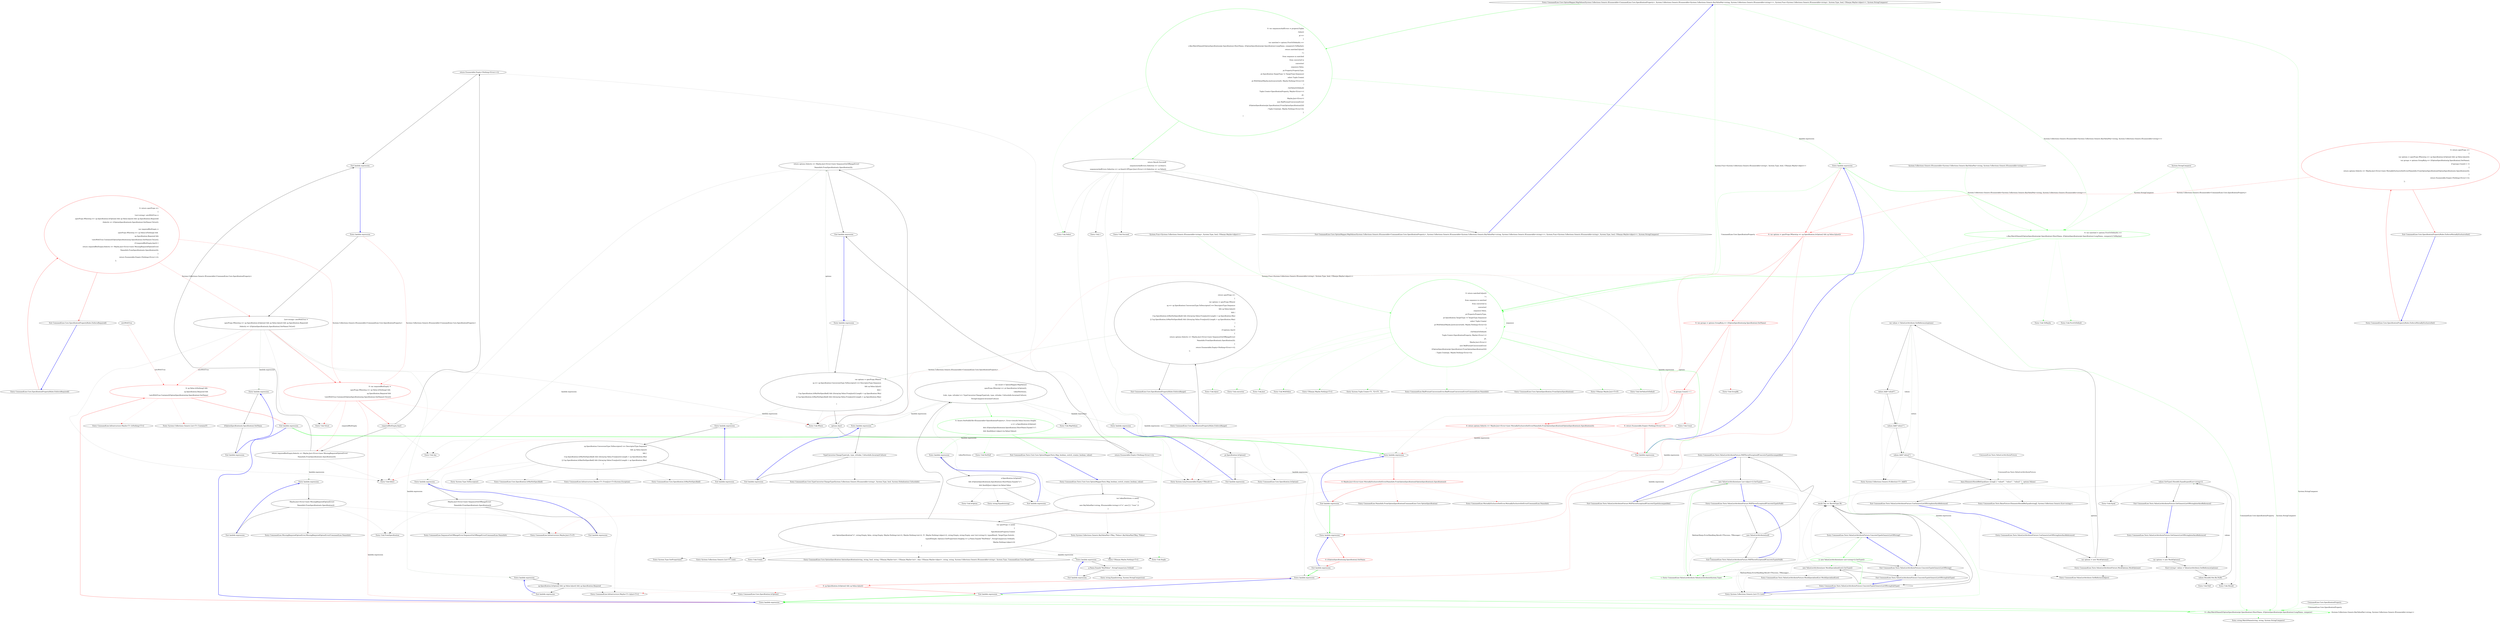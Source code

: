 digraph  {
n77 [label=setsWithTrue, span=""];
n0 [cluster="CommandLine.Core.SpecificationPropertyRules.EnforceMutuallyExclusiveSet()", label="Entry CommandLine.Core.SpecificationPropertyRules.EnforceMutuallyExclusiveSet()", span="18-18"];
n1 [cluster="CommandLine.Core.SpecificationPropertyRules.EnforceMutuallyExclusiveSet()", color=red, community=0, label="0: return specProps =>\r\n                {\r\n                    var options = specProps.Where(sp => sp.Specification.IsOption() && sp.Value.IsJust());\r\n                    var groups = options.GroupBy(g => ((OptionSpecification)g.Specification).SetName);\r\n                    if (groups.Count() > 1)\r\n                    {\r\n                        return options.Select(s => Maybe.Just<Error>(new MutuallyExclusiveSetError(NameInfo.FromOptionSpecification((OptionSpecification)s.Specification))));\r\n                    }\r\n                    return Enumerable.Empty<Nothing<Error>>();\r\n                };", span="20-29"];
n2 [cluster="CommandLine.Core.SpecificationPropertyRules.EnforceMutuallyExclusiveSet()", label="Exit CommandLine.Core.SpecificationPropertyRules.EnforceMutuallyExclusiveSet()", span="18-18"];
n4 [cluster="lambda expression", color=red, community=0, label="0: var options = specProps.Where(sp => sp.Specification.IsOption() && sp.Value.IsJust())", span="22-22"];
n3 [cluster="lambda expression", label="Entry lambda expression", span="20-29"];
n5 [cluster="lambda expression", color=red, community=0, label="0: var groups = options.GroupBy(g => ((OptionSpecification)g.Specification).SetName)", span="23-23"];
n10 [cluster="Unk.Where", label="Entry Unk.Where", span=""];
n15 [cluster="lambda expression", label="Entry lambda expression", span="22-22"];
n7 [cluster="lambda expression", color=red, community=0, label="0: return options.Select(s => Maybe.Just<Error>(new MutuallyExclusiveSetError(NameInfo.FromOptionSpecification((OptionSpecification)s.Specification))));", span="26-26"];
n6 [cluster="lambda expression", color=red, community=0, label="0: groups.Count() > 1", span="24-24"];
n11 [cluster="Unk.GroupBy", label="Entry Unk.GroupBy", span=""];
n20 [cluster="lambda expression", label="Entry lambda expression", span="23-23"];
n8 [cluster="lambda expression", color=red, community=0, label="0: return Enumerable.Empty<Nothing<Error>>();", span="28-28"];
n12 [cluster="Unk.Count", label="Entry Unk.Count", span=""];
n9 [cluster="lambda expression", label="Exit lambda expression", span="20-29"];
n13 [cluster="Unk.Select", label="Entry Unk.Select", span=""];
n23 [cluster="lambda expression", label="Entry lambda expression", span="26-26"];
n14 [cluster="System.Linq.Enumerable.Empty<TResult>()", label="Entry System.Linq.Enumerable.Empty<TResult>()", span="0-0"];
n16 [cluster="lambda expression", color=red, community=0, label="0: sp.Specification.IsOption() && sp.Value.IsJust()", span="22-22"];
n17 [cluster="lambda expression", label="Exit lambda expression", span="22-22"];
n18 [cluster="CommandLine.Core.Specification.IsOption()", label="Entry CommandLine.Core.Specification.IsOption()", span="11-11"];
n19 [cluster="CommandLine.Infrastructure.Maybe<T>.IsJust<T>()", label="Entry CommandLine.Infrastructure.Maybe<T>.IsJust<T>()", span="152-152"];
n21 [cluster="lambda expression", color=red, community=0, label="0: ((OptionSpecification)g.Specification).SetName", span="23-23"];
n22 [cluster="lambda expression", label="Exit lambda expression", span="23-23"];
n24 [cluster="lambda expression", color=red, community=0, label="0: Maybe.Just<Error>(new MutuallyExclusiveSetError(NameInfo.FromOptionSpecification((OptionSpecification)s.Specification)))", span="26-26"];
n25 [cluster="lambda expression", label="Exit lambda expression", span="26-26"];
n26 [cluster="CommandLine.MutuallyExclusiveSetError.MutuallyExclusiveSetError(CommandLine.NameInfo)", label="Entry CommandLine.MutuallyExclusiveSetError.MutuallyExclusiveSetError(CommandLine.NameInfo)", span="294-294"];
n27 [cluster="CommandLine.NameInfo.FromOptionSpecification(CommandLine.Core.OptionSpecification)", label="Entry CommandLine.NameInfo.FromOptionSpecification(CommandLine.Core.OptionSpecification)", span="60-60"];
n28 [cluster="CommandLine.Infrastructure.Maybe.Just<T>(T)", label="Entry CommandLine.Infrastructure.Maybe.Just<T>(T)", span="71-71"];
n29 [cluster="CommandLine.Core.SpecificationPropertyRules.EnforceRequired()", label="Entry CommandLine.Core.SpecificationPropertyRules.EnforceRequired()", span="32-32"];
n30 [cluster="CommandLine.Core.SpecificationPropertyRules.EnforceRequired()", color=red, community=0, label="0: return specProps =>\r\n            {\r\n                List<string> setsWithTrue =\r\n                    specProps.Where(sp => sp.Specification.IsOption() && sp.Value.IsJust() && sp.Specification.Required)\r\n                        .Select(x => ((OptionSpecification)x.Specification).SetName).ToList();\r\n                \r\n                var requiredButEmpty =\r\n                    specProps.Where(sp => sp.Value.IsNothing() && \r\n                                          sp.Specification.Required &&\r\n                                          !setsWithTrue.Contains(((OptionSpecification)sp.Specification).SetName)).ToList();\r\n                    if (requiredButEmpty.Any()) {\r\n                        return requiredButEmpty.Select(s => Maybe.Just<Error>(new MissingRequiredOptionError(\r\n                            NameInfo.FromSpecification(s.Specification))));\r\n                    }\r\n                    return Enumerable.Empty<Nothing<Error>>();\r\n                };", span="34-49"];
n31 [cluster="CommandLine.Core.SpecificationPropertyRules.EnforceRequired()", label="Exit CommandLine.Core.SpecificationPropertyRules.EnforceRequired()", span="32-32"];
n33 [cluster="lambda expression", label="List<string> setsWithTrue =\r\n                    specProps.Where(sp => sp.Specification.IsOption() && sp.Value.IsJust() && sp.Specification.Required)\r\n                        .Select(x => ((OptionSpecification)x.Specification).SetName).ToList()", span="36-38"];
n34 [cluster="lambda expression", color=red, community=0, label="0: var requiredButEmpty =\r\n                    specProps.Where(sp => sp.Value.IsNothing() && \r\n                                          sp.Specification.Required &&\r\n                                          !setsWithTrue.Contains(((OptionSpecification)sp.Specification).SetName)).ToList()", span="40-43"];
n32 [cluster="lambda expression", label="Entry lambda expression", span="34-49"];
n39 [cluster="Unk.ToList", label="Entry Unk.ToList", span=""];
n41 [cluster="lambda expression", label="Entry lambda expression", span="37-37"];
n44 [cluster="lambda expression", label="Entry lambda expression", span="38-38"];
n48 [cluster="lambda expression", color=red, community=0, label="0: sp.Value.IsNothing() && \r\n                                          sp.Specification.Required &&\r\n                                          !setsWithTrue.Contains(((OptionSpecification)sp.Specification).SetName)", span="41-43"];
n35 [cluster="lambda expression", label="requiredButEmpty.Any()", span="44-44"];
n47 [cluster="lambda expression", label="Entry lambda expression", span="41-43"];
n36 [cluster="lambda expression", label="return requiredButEmpty.Select(s => Maybe.Just<Error>(new MissingRequiredOptionError(\r\n                            NameInfo.FromSpecification(s.Specification))));", span="45-46"];
n37 [cluster="lambda expression", label="return Enumerable.Empty<Nothing<Error>>();", span="48-48"];
n40 [cluster="Unk.Any", label="Entry Unk.Any", span=""];
n38 [cluster="lambda expression", label="Exit lambda expression", span="34-49"];
n52 [cluster="lambda expression", label="Entry lambda expression", span="45-46"];
n42 [cluster="lambda expression", label="sp.Specification.IsOption() && sp.Value.IsJust() && sp.Specification.Required", span="37-37"];
n43 [cluster="lambda expression", label="Exit lambda expression", span="37-37"];
n45 [cluster="lambda expression", label="((OptionSpecification)x.Specification).SetName", span="38-38"];
n46 [cluster="lambda expression", label="Exit lambda expression", span="38-38"];
n49 [cluster="lambda expression", label="Exit lambda expression", span="41-43"];
n50 [cluster="CommandLine.Infrastructure.Maybe<T>.IsNothing<T>()", label="Entry CommandLine.Infrastructure.Maybe<T>.IsNothing<T>()", span="147-147"];
n51 [cluster="System.Collections.Generic.List<T>.Contains(T)", label="Entry System.Collections.Generic.List<T>.Contains(T)", span="0-0"];
n53 [cluster="lambda expression", label="Maybe.Just<Error>(new MissingRequiredOptionError(\r\n                            NameInfo.FromSpecification(s.Specification)))", span="45-46"];
n54 [cluster="lambda expression", label="Exit lambda expression", span="45-46"];
n55 [cluster="CommandLine.MissingRequiredOptionError.MissingRequiredOptionError(CommandLine.NameInfo)", label="Entry CommandLine.MissingRequiredOptionError.MissingRequiredOptionError(CommandLine.NameInfo)", span="283-283"];
n56 [cluster="Unk.FromSpecification", label="Entry Unk.FromSpecification", span=""];
n57 [cluster="CommandLine.Core.SpecificationPropertyRules.EnforceRange()", label="Entry CommandLine.Core.SpecificationPropertyRules.EnforceRange()", span="52-52"];
n58 [cluster="CommandLine.Core.SpecificationPropertyRules.EnforceRange()", label="return specProps =>\r\n                {\r\n                    var options = specProps.Where(\r\n                        sp => sp.Specification.ConversionType.ToDescriptor() == DescriptorType.Sequence\r\n                        && sp.Value.IsJust()\r\n                        && (\r\n                            (!sp.Specification.IsMinNotSpecified() && ((Array)sp.Value.FromJust()).Length < sp.Specification.Min)\r\n                            || (!sp.Specification.IsMaxNotSpecified() && ((Array)sp.Value.FromJust()).Length > sp.Specification.Max)\r\n                        )\r\n                    );\r\n                    if (options.Any())\r\n                    {\r\n                        return options.Select(s => Maybe.Just<Error>(new SequenceOutOfRangeError(\r\n                            NameInfo.FromSpecification(s.Specification))));\r\n                    }\r\n                    return Enumerable.Empty<Nothing<Error>>();\r\n                };", span="54-70"];
n59 [cluster="CommandLine.Core.SpecificationPropertyRules.EnforceRange()", label="Exit CommandLine.Core.SpecificationPropertyRules.EnforceRange()", span="52-52"];
n61 [cluster="lambda expression", label="var options = specProps.Where(\r\n                        sp => sp.Specification.ConversionType.ToDescriptor() == DescriptorType.Sequence\r\n                        && sp.Value.IsJust()\r\n                        && (\r\n                            (!sp.Specification.IsMinNotSpecified() && ((Array)sp.Value.FromJust()).Length < sp.Specification.Min)\r\n                            || (!sp.Specification.IsMaxNotSpecified() && ((Array)sp.Value.FromJust()).Length > sp.Specification.Max)\r\n                        )\r\n                    )", span="56-63"];
n60 [cluster="lambda expression", label="Entry lambda expression", span="54-70"];
n62 [cluster="lambda expression", label="options.Any()", span="64-64"];
n66 [cluster="lambda expression", label="Entry lambda expression", span="57-62"];
n63 [cluster="lambda expression", label="return options.Select(s => Maybe.Just<Error>(new SequenceOutOfRangeError(\r\n                            NameInfo.FromSpecification(s.Specification))));", span="66-67"];
n64 [cluster="lambda expression", label="return Enumerable.Empty<Nothing<Error>>();", span="69-69"];
n65 [cluster="lambda expression", label="Exit lambda expression", span="54-70"];
n73 [cluster="lambda expression", label="Entry lambda expression", span="66-67"];
n67 [cluster="lambda expression", label="sp.Specification.ConversionType.ToDescriptor() == DescriptorType.Sequence\r\n                        && sp.Value.IsJust()\r\n                        && (\r\n                            (!sp.Specification.IsMinNotSpecified() && ((Array)sp.Value.FromJust()).Length < sp.Specification.Min)\r\n                            || (!sp.Specification.IsMaxNotSpecified() && ((Array)sp.Value.FromJust()).Length > sp.Specification.Max)\r\n                        )", span="57-62"];
n68 [cluster="lambda expression", label="Exit lambda expression", span="57-62"];
n69 [cluster="System.Type.ToDescriptor()", label="Entry System.Type.ToDescriptor()", span="22-22"];
n70 [cluster="CommandLine.Core.Specification.IsMinNotSpecified()", label="Entry CommandLine.Core.Specification.IsMinNotSpecified()", span="76-76"];
n71 [cluster="CommandLine.Infrastructure.Maybe<T>.FromJust<T>(System.Exception)", label="Entry CommandLine.Infrastructure.Maybe<T>.FromJust<T>(System.Exception)", span="137-137"];
n72 [cluster="CommandLine.Core.Specification.IsMaxNotSpecified()", label="Entry CommandLine.Core.Specification.IsMaxNotSpecified()", span="81-81"];
n74 [cluster="lambda expression", label="Maybe.Just<Error>(new SequenceOutOfRangeError(\r\n                            NameInfo.FromSpecification(s.Specification)))", span="66-67"];
n75 [cluster="lambda expression", label="Exit lambda expression", span="66-67"];
n76 [cluster="CommandLine.SequenceOutOfRangeError.SequenceOutOfRangeError(CommandLine.NameInfo)", label="Entry CommandLine.SequenceOutOfRangeError.SequenceOutOfRangeError(CommandLine.NameInfo)", span="316-316"];
d1 [cluster="CommandLine.Core.OptionMapper.MapValues(System.Collections.Generic.IEnumerable<CommandLine.Core.SpecificationProperty>, System.Collections.Generic.IEnumerable<System.Collections.Generic.KeyValuePair<string, System.Collections.Generic.IEnumerable<string>>>, System.Func<System.Collections.Generic.IEnumerable<string>, System.Type, bool, CSharpx.Maybe<object>>, System.StringComparer)", color=green, community=0, label="0: var sequencesAndErrors = propertyTuples\r\n                .Select(\r\n                    pt =>\r\n                    {\r\n                        var matched = options.FirstOrDefault(s =>\r\n                            s.Key.MatchName(((OptionSpecification)pt.Specification).ShortName, ((OptionSpecification)pt.Specification).LongName, comparer)).ToMaybe();\r\n                        return matched.IsJust()\r\n                            ? (\r\n                                from sequence in matched\r\n                                from converted in\r\n                                    converter(\r\n                                        sequence.Value,\r\n                                        pt.Property.PropertyType,\r\n                                        pt.Specification.TargetType != TargetType.Sequence)\r\n                                select Tuple.Create(\r\n                                    pt.WithValue(Maybe.Just(converted)), Maybe.Nothing<Error>())\r\n                               )\r\n                                .GetValueOrDefault(\r\n                                    Tuple.Create<SpecificationProperty, Maybe<Error>>(\r\n                                        pt,\r\n                                        Maybe.Just<Error>(\r\n                                            new BadFormatConversionError(\r\n                                                ((OptionSpecification)pt.Specification).FromOptionSpecification()))))\r\n                            : Tuple.Create(pt, Maybe.Nothing<Error>());\r\n                    }\r\n                )", span="20-45"];
d0 [cluster="CommandLine.Core.OptionMapper.MapValues(System.Collections.Generic.IEnumerable<CommandLine.Core.SpecificationProperty>, System.Collections.Generic.IEnumerable<System.Collections.Generic.KeyValuePair<string, System.Collections.Generic.IEnumerable<string>>>, System.Func<System.Collections.Generic.IEnumerable<string>, System.Type, bool, CSharpx.Maybe<object>>, System.StringComparer)", label="Entry CommandLine.Core.OptionMapper.MapValues(System.Collections.Generic.IEnumerable<CommandLine.Core.SpecificationProperty>, System.Collections.Generic.IEnumerable<System.Collections.Generic.KeyValuePair<string, System.Collections.Generic.IEnumerable<string>>>, System.Func<System.Collections.Generic.IEnumerable<string>, System.Type, bool, CSharpx.Maybe<object>>, System.StringComparer)", span="14-14"];
d2 [cluster="CommandLine.Core.OptionMapper.MapValues(System.Collections.Generic.IEnumerable<CommandLine.Core.SpecificationProperty>, System.Collections.Generic.IEnumerable<System.Collections.Generic.KeyValuePair<string, System.Collections.Generic.IEnumerable<string>>>, System.Func<System.Collections.Generic.IEnumerable<string>, System.Type, bool, CSharpx.Maybe<object>>, System.StringComparer)", label="return Result.Succeed(\r\n                sequencesAndErrors.Select(se => se.Item1),\r\n                sequencesAndErrors.Select(se => se.Item2).OfType<Just<Error>>().Select(se => se.Value));", span="46-48"];
d4 [cluster="Unk.Select", label="Entry Unk.Select", span=""];
d8 [cluster="lambda expression", color=green, community=1, label="0: var matched = options.FirstOrDefault(s =>\r\n                            s.Key.MatchName(((OptionSpecification)pt.Specification).ShortName, ((OptionSpecification)pt.Specification).LongName, comparer)).ToMaybe()", span="24-25"];
d36 [label="System.Collections.Generic.IEnumerable<System.Collections.Generic.KeyValuePair<string, System.Collections.Generic.IEnumerable<string>>>", span=""];
d37 [label="System.StringComparer", span=""];
d9 [cluster="lambda expression", color=green, community=1, label="0: return matched.IsJust()\r\n                            ? (\r\n                                from sequence in matched\r\n                                from converted in\r\n                                    converter(\r\n                                        sequence.Value,\r\n                                        pt.Property.PropertyType,\r\n                                        pt.Specification.TargetType != TargetType.Sequence)\r\n                                select Tuple.Create(\r\n                                    pt.WithValue(Maybe.Just(converted)), Maybe.Nothing<Error>())\r\n                               )\r\n                                .GetValueOrDefault(\r\n                                    Tuple.Create<SpecificationProperty, Maybe<Error>>(\r\n                                        pt,\r\n                                        Maybe.Just<Error>(\r\n                                            new BadFormatConversionError(\r\n                                                ((OptionSpecification)pt.Specification).FromOptionSpecification()))))\r\n                            : Tuple.Create(pt, Maybe.Nothing<Error>());", span="26-43"];
d11 [cluster="Unk.FirstOrDefault", label="Entry Unk.FirstOrDefault", span=""];
d12 [cluster="Unk.ToMaybe", label="Entry Unk.ToMaybe", span=""];
d24 [cluster="lambda expression", color=green, community=0, label="0: s.Key.MatchName(((OptionSpecification)pt.Specification).ShortName, ((OptionSpecification)pt.Specification).LongName, comparer)", span="25-25"];
d39 [label="CommandLine.Core.SpecificationProperty", span=""];
d26 [cluster="string.MatchName(string, string, System.StringComparer)", label="Entry string.MatchName(string, string, System.StringComparer)", span="8-8"];
d38 [label="System.Func<System.Collections.Generic.IEnumerable<string>, System.Type, bool, CSharpx.Maybe<object>>", span=""];
d13 [cluster="Unk.IsJust", label="Entry Unk.IsJust", span=""];
d14 [cluster="Unk.converter", label="Entry Unk.converter", span=""];
d15 [cluster="Unk.Just", label="Entry Unk.Just", span=""];
d16 [cluster="Unk.WithValue", label="Entry Unk.WithValue", span=""];
d17 [cluster="CSharpx.Maybe.Nothing<T>()", label="Entry CSharpx.Maybe.Nothing<T>()", span="116-116"];
d18 [cluster="System.Tuple.Create<T1, T2>(T1, T2)", label="Entry System.Tuple.Create<T1, T2>(T1, T2)", span="0-0"];
d19 [cluster="CommandLine.BadFormatConversionError.BadFormatConversionError(CommandLine.NameInfo)", label="Entry CommandLine.BadFormatConversionError.BadFormatConversionError(CommandLine.NameInfo)", span="349-349"];
d20 [cluster="CommandLine.Core.OptionSpecification.FromOptionSpecification()", label="Entry CommandLine.Core.OptionSpecification.FromOptionSpecification()", span="15-15"];
d21 [cluster="CSharpx.Maybe.Just<T>(T)", label="Entry CSharpx.Maybe.Just<T>(T)", span="124-124"];
d22 [cluster="Unk.GetValueOrDefault", label="Entry Unk.GetValueOrDefault", span=""];
d3 [cluster="CommandLine.Core.OptionMapper.MapValues(System.Collections.Generic.IEnumerable<CommandLine.Core.SpecificationProperty>, System.Collections.Generic.IEnumerable<System.Collections.Generic.KeyValuePair<string, System.Collections.Generic.IEnumerable<string>>>, System.Func<System.Collections.Generic.IEnumerable<string>, System.Type, bool, CSharpx.Maybe<object>>, System.StringComparer)", label="Exit CommandLine.Core.OptionMapper.MapValues(System.Collections.Generic.IEnumerable<CommandLine.Core.SpecificationProperty>, System.Collections.Generic.IEnumerable<System.Collections.Generic.KeyValuePair<string, System.Collections.Generic.IEnumerable<string>>>, System.Func<System.Collections.Generic.IEnumerable<string>, System.Type, bool, CSharpx.Maybe<object>>, System.StringComparer)", span="14-14"];
d5 [cluster="Unk.>", label="Entry Unk.>", span=""];
d6 [cluster="Unk.Succeed", label="Entry Unk.Succeed", span=""];
m0_12 [cluster="Unk.Create", file="OptionMapperTests.cs", label="Entry Unk.Create", span=""];
m0_6 [cluster="System.Collections.Generic.KeyValuePair<TKey, TValue>.KeyValuePair(TKey, TValue)", file="OptionMapperTests.cs", label="Entry System.Collections.Generic.KeyValuePair<TKey, TValue>.KeyValuePair(TKey, TValue)", span="0-0"];
m0_11 [cluster="Unk.Single", file="OptionMapperTests.cs", label="Entry Unk.Single", span=""];
m0_15 [cluster="Unk.NotNull", file="OptionMapperTests.cs", label="Entry Unk.NotNull", span=""];
m0_7 [cluster="CommandLine.Core.OptionSpecification.OptionSpecification(string, string, bool, string, CSharpx.Maybe<int>, CSharpx.Maybe<int>, char, CSharpx.Maybe<object>, string, string, System.Collections.Generic.IEnumerable<string>, System.Type, CommandLine.Core.TargetType)", file="OptionMapperTests.cs", label="Entry CommandLine.Core.OptionSpecification.OptionSpecification(string, string, bool, string, CSharpx.Maybe<int>, CSharpx.Maybe<int>, char, CSharpx.Maybe<object>, string, string, System.Collections.Generic.IEnumerable<string>, System.Type, CommandLine.Core.TargetType)", span="16-16"];
m0_27 [cluster="CommandLine.Core.TypeConverter.ChangeType(System.Collections.Generic.IEnumerable<string>, System.Type, bool, System.Globalization.CultureInfo)", file="OptionMapperTests.cs", label="Entry CommandLine.Core.TypeConverter.ChangeType(System.Collections.Generic.IEnumerable<string>, System.Type, bool, System.Globalization.CultureInfo)", span="14-14"];
m0_0 [cluster="CommandLine.Tests.Unit.Core.OptionMapperTests.Map_boolean_switch_creates_boolean_value()", file="OptionMapperTests.cs", label="Entry CommandLine.Tests.Unit.Core.OptionMapperTests.Map_boolean_switch_creates_boolean_value()", span="17-17"];
m0_1 [cluster="CommandLine.Tests.Unit.Core.OptionMapperTests.Map_boolean_switch_creates_boolean_value()", file="OptionMapperTests.cs", label="var tokenPartitions = new[]\r\n                {\r\n                    new KeyValuePair<string, IEnumerable<string>>(''x'', new [] { ''true'' })\r\n                }", span="20-23"];
m0_2 [cluster="CommandLine.Tests.Unit.Core.OptionMapperTests.Map_boolean_switch_creates_boolean_value()", file="OptionMapperTests.cs", label="var specProps = new[]\r\n                {\r\n                    SpecificationProperty.Create(\r\n                        new OptionSpecification(''x'', string.Empty, false, string.Empty, Maybe.Nothing<int>(), Maybe.Nothing<int>(), '\0', Maybe.Nothing<object>(), string.Empty, string.Empty, new List<string>(), typeof(bool), TargetType.Switch), \r\n                        typeof(Simple_Options).GetProperties().Single(p => p.Name.Equals(''BoolValue'', StringComparison.Ordinal)),\r\n                        Maybe.Nothing<object>())\r\n                }", span="24-30"];
m0_3 [cluster="CommandLine.Tests.Unit.Core.OptionMapperTests.Map_boolean_switch_creates_boolean_value()", file="OptionMapperTests.cs", label="var result = OptionMapper.MapValues(\r\n                specProps.Where(pt => pt.Specification.IsOption()),\r\n                tokenPartitions,\r\n                (vals, type, isScalar) => TypeConverter.ChangeType(vals, type, isScalar, CultureInfo.InvariantCulture),\r\n                StringComparer.InvariantCulture)", span="33-37"];
m0_4 [cluster="CommandLine.Tests.Unit.Core.OptionMapperTests.Map_boolean_switch_creates_boolean_value()", color=green, community=0, file="OptionMapperTests.cs", label="0: Assert.NotNull(((Ok<IEnumerable<SpecificationProperty>, Error>)result).Value.Success.Single(\r\n                a => a.Specification.IsOption()\r\n                && ((OptionSpecification)a.Specification).ShortName.Equals(''x'')\r\n                && (bool)((Just<object>)a.Value).Value))", span="40-43"];
m0_5 [cluster="CommandLine.Tests.Unit.Core.OptionMapperTests.Map_boolean_switch_creates_boolean_value()", file="OptionMapperTests.cs", label="Exit CommandLine.Tests.Unit.Core.OptionMapperTests.Map_boolean_switch_creates_boolean_value()", span="17-17"];
m0_28 [cluster="lambda expression", file="OptionMapperTests.cs", label="Entry lambda expression", span="41-43"];
m0_16 [cluster="lambda expression", file="OptionMapperTests.cs", label="Entry lambda expression", span="28-28"];
m0_20 [cluster="lambda expression", file="OptionMapperTests.cs", label="Entry lambda expression", span="34-34"];
m0_24 [cluster="lambda expression", file="OptionMapperTests.cs", label="Entry lambda expression", span="36-36"];
m0_17 [cluster="lambda expression", file="OptionMapperTests.cs", label="p.Name.Equals(''BoolValue'', StringComparison.Ordinal)", span="28-28"];
m0_18 [cluster="lambda expression", file="OptionMapperTests.cs", label="Exit lambda expression", span="28-28"];
m0_21 [cluster="lambda expression", file="OptionMapperTests.cs", label="pt.Specification.IsOption()", span="34-34"];
m0_22 [cluster="lambda expression", file="OptionMapperTests.cs", label="Exit lambda expression", span="34-34"];
m0_25 [cluster="lambda expression", file="OptionMapperTests.cs", label="TypeConverter.ChangeType(vals, type, isScalar, CultureInfo.InvariantCulture)", span="36-36"];
m0_26 [cluster="lambda expression", file="OptionMapperTests.cs", label="Exit lambda expression", span="36-36"];
m0_29 [cluster="lambda expression", file="OptionMapperTests.cs", label="a.Specification.IsOption()\r\n                && ((OptionSpecification)a.Specification).ShortName.Equals(''x'')\r\n                && (bool)((Just<object>)a.Value).Value", span="41-43"];
m0_30 [cluster="lambda expression", file="OptionMapperTests.cs", label="Exit lambda expression", span="41-43"];
m0_31 [cluster="Unk.IsOption", file="OptionMapperTests.cs", label="Entry Unk.IsOption", span=""];
m0_32 [cluster="string.Equals(string)", file="OptionMapperTests.cs", label="Entry string.Equals(string)", span="0-0"];
m0_8 [cluster="CSharpx.Maybe.Nothing<T>()", file="OptionMapperTests.cs", label="Entry CSharpx.Maybe.Nothing<T>()", span="116-116"];
m0_19 [cluster="string.Equals(string, System.StringComparison)", file="OptionMapperTests.cs", label="Entry string.Equals(string, System.StringComparison)", span="0-0"];
m0_23 [cluster="CommandLine.Core.Specification.IsOption()", file="OptionMapperTests.cs", label="Entry CommandLine.Core.Specification.IsOption()", span="10-10"];
m0_14 [cluster="Unk.MapValues", file="OptionMapperTests.cs", label="Entry Unk.MapValues", span=""];
m0_10 [cluster="System.Type.GetProperties()", file="OptionMapperTests.cs", label="Entry System.Type.GetProperties()", span="0-0"];
m0_9 [cluster="System.Collections.Generic.List<T>.List()", file="OptionMapperTests.cs", label="Entry System.Collections.Generic.List<T>.List()", span="0-0"];
m1_15 [cluster="CommandLine.Tests.ValueListAttributeFixture.MockSpecializedList.MockSpecializedList()", file="ResultExtensions.cs", label="Entry CommandLine.Tests.ValueListAttributeFixture.MockSpecializedList.MockSpecializedList()", span="41-41"];
m1_0 [cluster="CommandLine.Tests.ValueListAttributeFixture.WillThrowExceptionIfConcreteTypeIsNull()", file="ResultExtensions.cs", label="Entry CommandLine.Tests.ValueListAttributeFixture.WillThrowExceptionIfConcreteTypeIsNull()", span="54-54"];
m1_3 [cluster="CommandLine.ValueListAttribute.ValueListAttribute(System.Type)", color=green, community=0, file="ResultExtensions.cs", label="1: Entry CommandLine.ValueListAttribute.ValueListAttribute(System.Type)", span="304-304"];
m1_2 [cluster="CommandLine.Tests.ValueListAttributeFixture.WillThrowExceptionIfConcreteTypeIsNull()", file="ResultExtensions.cs", label="Exit CommandLine.Tests.ValueListAttributeFixture.WillThrowExceptionIfConcreteTypeIsNull()", span="54-54"];
m1_1 [cluster="CommandLine.Tests.ValueListAttributeFixture.WillThrowExceptionIfConcreteTypeIsNull()", file="ResultExtensions.cs", label="new ValueListAttribute(null)", span="56-56"];
m1_4 [cluster="CommandLine.Tests.ValueListAttributeFixture.WillThrowExceptionIfConcreteTypeIsIncompatible()", file="ResultExtensions.cs", label="Entry CommandLine.Tests.ValueListAttributeFixture.WillThrowExceptionIfConcreteTypeIsIncompatible()", span="61-61"];
m1_5 [cluster="CommandLine.Tests.ValueListAttributeFixture.WillThrowExceptionIfConcreteTypeIsIncompatible()", file="ResultExtensions.cs", label="new ValueListAttribute(new List<object>().GetType())", span="63-63"];
m1_6 [cluster="CommandLine.Tests.ValueListAttributeFixture.WillThrowExceptionIfConcreteTypeIsIncompatible()", file="ResultExtensions.cs", label="Exit CommandLine.Tests.ValueListAttributeFixture.WillThrowExceptionIfConcreteTypeIsIncompatible()", span="61-61"];
m1_22 [cluster="CommandLine.Tests.ValueListAttributeFixture.MockOptions.MockOptions()", file="ResultExtensions.cs", label="Entry CommandLine.Tests.ValueListAttributeFixture.MockOptions.MockOptions()", span="45-45"];
m1_27 [cluster="CommandLine.Tests.ValueListAttributeFixture.UseGenericListOfStringInterfaceReference()", file="ResultExtensions.cs", label="Entry CommandLine.Tests.ValueListAttributeFixture.UseGenericListOfStringInterfaceReference()", span="89-89"];
m1_28 [cluster="CommandLine.Tests.ValueListAttributeFixture.UseGenericListOfStringInterfaceReference()", file="ResultExtensions.cs", label="var options = new MockOptions()", span="91-91"];
m1_29 [cluster="CommandLine.Tests.ValueListAttributeFixture.UseGenericListOfStringInterfaceReference()", file="ResultExtensions.cs", label="var values = ValueListAttribute.GetReference(options)", span="93-93"];
m1_33 [cluster="CommandLine.Tests.ValueListAttributeFixture.UseGenericListOfStringInterfaceReference()", file="ResultExtensions.cs", label="base.ElementsShouldBeEqual(new string[] { ''value0'', ''value1'', ''value2'' }, options.Values)", span="98-98"];
m1_30 [cluster="CommandLine.Tests.ValueListAttributeFixture.UseGenericListOfStringInterfaceReference()", file="ResultExtensions.cs", label="values.Add(''value0'')", span="94-94"];
m1_31 [cluster="CommandLine.Tests.ValueListAttributeFixture.UseGenericListOfStringInterfaceReference()", file="ResultExtensions.cs", label="values.Add(''value1'')", span="95-95"];
m1_32 [cluster="CommandLine.Tests.ValueListAttributeFixture.UseGenericListOfStringInterfaceReference()", file="ResultExtensions.cs", label="values.Add(''value2'')", span="96-96"];
m1_34 [cluster="CommandLine.Tests.ValueListAttributeFixture.UseGenericListOfStringInterfaceReference()", file="ResultExtensions.cs", label="Exit CommandLine.Tests.ValueListAttributeFixture.UseGenericListOfStringInterfaceReference()", span="89-89"];
m1_13 [cluster="CommandLine.Tests.ValueListAttributeFixture.ConcreteTypeIsGenericListOfStringSubType()", file="ResultExtensions.cs", label="new ValueListAttribute(new MockSpecializedList().GetType())", span="75-75"];
m1_8 [cluster="CommandLine.Infrastructure.ResultExtensions.ToMaybe<TSuccess, TMessage>(RailwaySharp.ErrorHandling.Result<TSuccess, TMessage>)", file="ResultExtensions.cs", label="result.Tag == ResultType.Ok", span="27-27"];
m1_25 [cluster="Unk.Null", file="ResultExtensions.cs", label="Entry Unk.Null", span=""];
m1_24 [cluster="Unk.Should", file="ResultExtensions.cs", label="Entry Unk.Should", span=""];
m1_16 [cluster="CommandLine.Tests.ValueListAttributeFixture.GetGenericListOfStringInterfaceReference()", file="ResultExtensions.cs", label="Entry CommandLine.Tests.ValueListAttributeFixture.GetGenericListOfStringInterfaceReference()", span="79-79"];
m1_17 [cluster="CommandLine.Tests.ValueListAttributeFixture.GetGenericListOfStringInterfaceReference()", file="ResultExtensions.cs", label="var options = new MockOptions()", span="81-81"];
m1_18 [cluster="CommandLine.Tests.ValueListAttributeFixture.GetGenericListOfStringInterfaceReference()", file="ResultExtensions.cs", label="IList<string> values = ValueListAttribute.GetReference(options)", span="83-83"];
m1_19 [cluster="CommandLine.Tests.ValueListAttributeFixture.GetGenericListOfStringInterfaceReference()", file="ResultExtensions.cs", label="values.Should().Not.Be.Null()", span="84-84"];
m1_20 [cluster="CommandLine.Tests.ValueListAttributeFixture.GetGenericListOfStringInterfaceReference()", file="ResultExtensions.cs", label="values.GetType().Should().Equal(typeof(List<string>))", span="85-85"];
m1_21 [cluster="CommandLine.Tests.ValueListAttributeFixture.GetGenericListOfStringInterfaceReference()", file="ResultExtensions.cs", label="Exit CommandLine.Tests.ValueListAttributeFixture.GetGenericListOfStringInterfaceReference()", span="79-79"];
m1_35 [cluster="System.Collections.Generic.ICollection<T>.Add(T)", file="ResultExtensions.cs", label="Entry System.Collections.Generic.ICollection<T>.Add(T)", span="0-0"];
m1_7 [cluster="System.Collections.Generic.List<T>.List()", file="ResultExtensions.cs", label="Entry System.Collections.Generic.List<T>.List()", span="0-0"];
m1_10 [cluster="CommandLine.Tests.ValueListAttributeFixture.ConcreteTypeIsGenericListOfString()", color=green, community=0, file="ResultExtensions.cs", label="2: new ValueListAttribute(new List<string>().GetType())", span="69-69"];
m1_9 [cluster="CommandLine.Tests.ValueListAttributeFixture.ConcreteTypeIsGenericListOfString()", file="ResultExtensions.cs", label="Entry CommandLine.Tests.ValueListAttributeFixture.ConcreteTypeIsGenericListOfString()", span="67-67"];
m1_11 [cluster="CommandLine.Tests.ValueListAttributeFixture.ConcreteTypeIsGenericListOfString()", file="ResultExtensions.cs", label="Exit CommandLine.Tests.ValueListAttributeFixture.ConcreteTypeIsGenericListOfString()", span="67-67"];
m1_12 [cluster="CommandLine.Tests.ValueListAttributeFixture.ConcreteTypeIsGenericListOfStringSubType()", file="ResultExtensions.cs", label="Entry CommandLine.Tests.ValueListAttributeFixture.ConcreteTypeIsGenericListOfStringSubType()", span="73-73"];
m1_14 [cluster="CommandLine.Tests.ValueListAttributeFixture.ConcreteTypeIsGenericListOfStringSubType()", file="ResultExtensions.cs", label="Exit CommandLine.Tests.ValueListAttributeFixture.ConcreteTypeIsGenericListOfStringSubType()", span="73-73"];
m1_23 [cluster="CommandLine.ValueListAttribute.GetReference(object)", file="ResultExtensions.cs", label="Entry CommandLine.ValueListAttribute.GetReference(object)", span="328-328"];
m1_26 [cluster="Unk.Equal", file="ResultExtensions.cs", label="Entry Unk.Equal", span=""];
m1_36 [cluster="CommandLine.Tests.BaseFixture.ElementsShouldBeEqual(string[], System.Collections.Generic.IList<string>)", file="ResultExtensions.cs", label="Entry CommandLine.Tests.BaseFixture.ElementsShouldBeEqual(string[], System.Collections.Generic.IList<string>)", span="48-48"];
m1_37 [file="ResultExtensions.cs", label="CommandLine.Tests.ValueListAttributeFixture", span=""];
n77 -> n48  [color=red, key=1, label=setsWithTrue, style=dashed];
n0 -> n1  [color=red, key=0, style=solid];
n1 -> n2  [color=red, key=0, style=solid];
n1 -> n4  [color=red, key=1, label="System.Collections.Generic.IEnumerable<CommandLine.Core.SpecificationProperty>", style=dashed];
n2 -> n0  [color=blue, key=0, style=bold];
n4 -> n5  [color=red, key=0, style=solid];
n4 -> n10  [color=red, key=2, style=dotted];
n4 -> n15  [color=red, key=1, label="lambda expression", style=dashed];
n4 -> n7  [color=red, key=1, label=options, style=dashed];
n3 -> n4  [color=red, key=0, style=solid];
n3 -> d8  [color=green, key=0, style=solid];
n3 -> d24  [color=green, key=1, label="CommandLine.Core.SpecificationProperty", style=dashed];
n3 -> d9  [color=green, key=1, label="CommandLine.Core.SpecificationProperty", style=dashed];
n5 -> n6  [color=red, key=0, style=solid];
n5 -> n11  [color=red, key=2, style=dotted];
n5 -> n20  [color=red, key=1, label="lambda expression", style=dashed];
n15 -> n16  [color=red, key=0, style=solid];
n7 -> n9  [color=red, key=0, style=solid];
n7 -> n13  [color=red, key=2, style=dotted];
n7 -> n23  [color=red, key=1, label="lambda expression", style=dashed];
n6 -> n7  [color=red, key=0, style=solid];
n6 -> n8  [color=red, key=0, style=solid];
n6 -> n12  [color=red, key=2, style=dotted];
n20 -> n21  [color=red, key=0, style=solid];
n8 -> n9  [color=red, key=0, style=solid];
n8 -> n14  [color=red, key=2, style=dotted];
n9 -> n3  [color=blue, key=0, style=bold];
n23 -> n24  [color=red, key=0, style=solid];
n16 -> n17  [color=red, key=0, style=solid];
n16 -> n18  [color=red, key=2, style=dotted];
n16 -> n19  [color=red, key=2, style=dotted];
n17 -> n15  [color=blue, key=0, style=bold];
n17 -> n47  [color=green, key=0, style=bold];
n21 -> n22  [color=red, key=0, style=solid];
n22 -> n20  [color=blue, key=0, style=bold];
n22 -> n15  [color=green, key=0, style=bold];
n24 -> n25  [color=red, key=0, style=solid];
n24 -> n26  [color=red, key=2, style=dotted];
n24 -> n27  [color=red, key=2, style=dotted];
n24 -> n28  [color=red, key=2, style=dotted];
n25 -> n23  [color=blue, key=0, style=bold];
n25 -> n20  [color=green, key=0, style=bold];
n29 -> n30  [color=red, key=0, style=solid];
n30 -> n31  [color=red, key=0, style=solid];
n30 -> n33  [color=red, key=1, label="System.Collections.Generic.IEnumerable<CommandLine.Core.SpecificationProperty>", style=dashed];
n30 -> n34  [color=red, key=1, label="System.Collections.Generic.IEnumerable<CommandLine.Core.SpecificationProperty>", style=dashed];
n31 -> n29  [color=blue, key=0, style=bold];
n33 -> n34  [color=red, key=0, style=solid];
n33 -> n10  [key=2, style=dotted];
n33 -> n13  [key=2, style=dotted];
n33 -> n39  [key=2, style=dotted];
n33 -> n41  [color=darkseagreen4, key=1, label="lambda expression", style=dashed];
n33 -> n44  [color=darkseagreen4, key=1, label="lambda expression", style=dashed];
n33 -> n48  [color=red, key=1, label=setsWithTrue, style=dashed];
n34 -> n35  [color=red, key=0, style=solid];
n34 -> n10  [color=red, key=2, style=dotted];
n34 -> n39  [color=red, key=2, style=dotted];
n34 -> n47  [color=red, key=1, label="lambda expression", style=dashed];
n34 -> n36  [color=red, key=1, label=requiredButEmpty, style=dashed];
n32 -> n33  [key=0, style=solid];
n32 -> n34  [color=red, key=1, label="System.Collections.Generic.IEnumerable<CommandLine.Core.SpecificationProperty>", style=dashed];
n41 -> n42  [key=0, style=solid];
n44 -> n45  [key=0, style=solid];
n48 -> n49  [color=red, key=0, style=solid];
n48 -> n50  [color=red, key=2, style=dotted];
n48 -> n51  [color=red, key=2, style=dotted];
n35 -> n36  [key=0, style=solid];
n35 -> n37  [key=0, style=solid];
n35 -> n40  [key=2, style=dotted];
n47 -> n48  [color=red, key=0, style=solid];
n47 -> d24  [color=green, key=0, style=solid];
n36 -> n38  [key=0, style=solid];
n36 -> n13  [key=2, style=dotted];
n36 -> n52  [color=darkseagreen4, key=1, label="lambda expression", style=dashed];
n37 -> n38  [key=0, style=solid];
n37 -> n14  [key=2, style=dotted];
n38 -> n32  [color=blue, key=0, style=bold];
n52 -> n53  [key=0, style=solid];
n42 -> n43  [key=0, style=solid];
n42 -> n18  [key=2, style=dotted];
n42 -> n19  [key=2, style=dotted];
n43 -> n41  [color=blue, key=0, style=bold];
n45 -> n46  [key=0, style=solid];
n46 -> n44  [color=blue, key=0, style=bold];
n49 -> n47  [color=blue, key=0, style=bold];
n49 -> n23  [color=green, key=0, style=bold];
n53 -> n54  [key=0, style=solid];
n53 -> n55  [key=2, style=dotted];
n53 -> n56  [key=2, style=dotted];
n53 -> n28  [key=2, style=dotted];
n54 -> n52  [color=blue, key=0, style=bold];
n57 -> n58  [key=0, style=solid];
n58 -> n59  [key=0, style=solid];
n58 -> n61  [color=darkseagreen4, key=1, label="System.Collections.Generic.IEnumerable<CommandLine.Core.SpecificationProperty>", style=dashed];
n59 -> n57  [color=blue, key=0, style=bold];
n61 -> n62  [key=0, style=solid];
n61 -> n10  [key=2, style=dotted];
n61 -> n66  [color=darkseagreen4, key=1, label="lambda expression", style=dashed];
n61 -> n63  [color=darkseagreen4, key=1, label=options, style=dashed];
n60 -> n61  [key=0, style=solid];
n62 -> n63  [key=0, style=solid];
n62 -> n64  [key=0, style=solid];
n62 -> n40  [key=2, style=dotted];
n66 -> n67  [key=0, style=solid];
n63 -> n65  [key=0, style=solid];
n63 -> n13  [key=2, style=dotted];
n63 -> n73  [color=darkseagreen4, key=1, label="lambda expression", style=dashed];
n64 -> n65  [key=0, style=solid];
n64 -> n14  [key=2, style=dotted];
n65 -> n60  [color=blue, key=0, style=bold];
n73 -> n74  [key=0, style=solid];
n67 -> n68  [key=0, style=solid];
n67 -> n69  [key=2, style=dotted];
n67 -> n19  [key=2, style=dotted];
n67 -> n70  [key=2, style=dotted];
n67 -> n71  [key=2, style=dotted];
n67 -> n72  [key=2, style=dotted];
n68 -> n66  [color=blue, key=0, style=bold];
n74 -> n75  [key=0, style=solid];
n74 -> n76  [key=2, style=dotted];
n74 -> n56  [key=2, style=dotted];
n74 -> n28  [key=2, style=dotted];
n75 -> n73  [color=blue, key=0, style=bold];
d1 -> d2  [color=green, key=0, style=solid];
d1 -> d4  [color=green, key=2, style=dotted];
d1 -> n3  [color=green, key=1, label="lambda expression", style=dashed];
d0 -> d1  [color=green, key=0, style=solid];
d0 -> d8  [color=green, key=1, label="System.Collections.Generic.IEnumerable<System.Collections.Generic.KeyValuePair<string, System.Collections.Generic.IEnumerable<string>>>", style=dashed];
d0 -> d24  [color=green, key=1, label="System.StringComparer", style=dashed];
d0 -> d9  [color=green, key=1, label="System.Func<System.Collections.Generic.IEnumerable<string>, System.Type, bool, CSharpx.Maybe<object>>", style=dashed];
d2 -> d3  [key=0, style=solid];
d2 -> d4  [key=2, style=dotted];
d2 -> d5  [key=2, style=dotted];
d2 -> d6  [key=2, style=dotted];
d2 -> n15  [color=darkseagreen4, key=1, label="lambda expression", style=dashed];
d2 -> n20  [color=darkseagreen4, key=1, label="lambda expression", style=dashed];
d2 -> n23  [color=darkseagreen4, key=1, label="lambda expression", style=dashed];
d8 -> d9  [color=green, key=0, style=solid];
d8 -> d11  [color=green, key=2, style=dotted];
d8 -> d12  [color=green, key=2, style=dotted];
d8 -> n47  [color=green, key=1, label="lambda expression", style=dashed];
d36 -> d8  [color=green, key=1, label="System.Collections.Generic.IEnumerable<System.Collections.Generic.KeyValuePair<string, System.Collections.Generic.IEnumerable<string>>>", style=dashed];
d37 -> d8  [color=green, key=1, label="System.StringComparer", style=dashed];
d37 -> d24  [color=green, key=1, label="System.StringComparer", style=dashed];
d9 -> d9  [color=green, key=1, label=sequence, style=dashed];
d9 -> n9  [color=green, key=0, style=solid];
d9 -> d13  [color=green, key=2, style=dotted];
d9 -> d14  [color=green, key=2, style=dotted];
d9 -> d15  [color=green, key=2, style=dotted];
d9 -> d16  [color=green, key=2, style=dotted];
d9 -> d17  [color=green, key=2, style=dotted];
d9 -> d18  [color=green, key=2, style=dotted];
d9 -> d19  [color=green, key=2, style=dotted];
d9 -> d20  [color=green, key=2, style=dotted];
d9 -> d21  [color=green, key=2, style=dotted];
d9 -> d22  [color=green, key=2, style=dotted];
d24 -> d24  [color=green, key=1, label="System.Collections.Generic.KeyValuePair<string, System.Collections.Generic.IEnumerable<string>>", style=dashed];
d24 -> n17  [color=green, key=0, style=solid];
d24 -> d26  [color=green, key=2, style=dotted];
d39 -> d24  [color=green, key=1, label="CommandLine.Core.SpecificationProperty", style=dashed];
d38 -> d9  [color=green, key=1, label="System.Func<System.Collections.Generic.IEnumerable<string>, System.Type, bool, CSharpx.Maybe<object>>", style=dashed];
d3 -> d0  [color=blue, key=0, style=bold];
m0_0 -> m0_1  [key=0, style=solid];
m0_1 -> m0_2  [key=0, style=solid];
m0_1 -> m0_6  [key=2, style=dotted];
m0_1 -> m0_3  [color=darkseagreen4, key=1, label=tokenPartitions, style=dashed];
m0_2 -> m0_3  [key=0, style=solid];
m0_2 -> m0_7  [key=2, style=dotted];
m0_2 -> m0_8  [key=2, style=dotted];
m0_2 -> m0_9  [key=2, style=dotted];
m0_2 -> m0_10  [key=2, style=dotted];
m0_2 -> m0_11  [key=2, style=dotted];
m0_2 -> m0_12  [key=2, style=dotted];
m0_2 -> m0_16  [color=darkseagreen4, key=1, label="lambda expression", style=dashed];
m0_3 -> m0_4  [color=green, key=0, style=solid];
m0_3 -> n10  [key=2, style=dotted];
m0_3 -> m0_14  [key=2, style=dotted];
m0_3 -> m0_20  [color=darkseagreen4, key=1, label="lambda expression", style=dashed];
m0_3 -> m0_24  [color=darkseagreen4, key=1, label="lambda expression", style=dashed];
m0_4 -> m0_5  [color=green, key=0, style=solid];
m0_4 -> m0_11  [color=green, key=2, style=dotted];
m0_4 -> m0_15  [color=green, key=2, style=dotted];
m0_4 -> m0_28  [color=green, key=1, label="lambda expression", style=dashed];
m0_5 -> m0_0  [color=blue, key=0, style=bold];
m0_28 -> m0_29  [key=0, style=solid];
m0_16 -> m0_17  [key=0, style=solid];
m0_20 -> m0_21  [key=0, style=solid];
m0_24 -> m0_25  [key=0, style=solid];
m0_17 -> m0_18  [key=0, style=solid];
m0_17 -> m0_19  [key=2, style=dotted];
m0_18 -> m0_16  [color=blue, key=0, style=bold];
m0_21 -> m0_22  [key=0, style=solid];
m0_21 -> m0_23  [key=2, style=dotted];
m0_22 -> m0_20  [color=blue, key=0, style=bold];
m0_25 -> m0_26  [key=0, style=solid];
m0_25 -> m0_27  [key=2, style=dotted];
m0_26 -> m0_24  [color=blue, key=0, style=bold];
m0_29 -> m0_30  [key=0, style=solid];
m0_29 -> m0_31  [key=2, style=dotted];
m0_29 -> m0_32  [key=2, style=dotted];
m0_30 -> m0_28  [color=blue, key=0, style=bold];
m1_0 -> m1_2  [color=darkseagreen4, key=1, label="RailwaySharp.ErrorHandling.Result<TSuccess, TMessage>", style=dashed];
m1_0 -> m1_1  [key=0, style=solid];
m1_3 -> m1_5  [color=green, key=0, style=solid];
m1_2 -> m1_3  [color=green, key=0, style=solid];
m1_2 -> m1_0  [color=blue, key=0, style=bold];
m1_1 -> m1_2  [key=0, style=solid];
m1_1 -> m1_4  [key=0, style=solid];
m1_1 -> m1_3  [key=2, style=dotted];
m1_4 -> m1_5  [key=0, style=solid];
m1_4 -> n14  [key=2, style=dotted];
m1_5 -> m1_0  [color=blue, key=0, style=bold];
m1_5 -> m1_6  [key=0, style=solid];
m1_5 -> m1_3  [key=2, style=dotted];
m1_5 -> m1_7  [key=2, style=dotted];
m1_5 -> m1_8  [key=2, style=dotted];
m1_6 -> m1_4  [color=blue, key=0, style=bold];
m1_27 -> m1_28  [key=0, style=solid];
m1_28 -> m1_29  [key=0, style=solid];
m1_28 -> m1_22  [key=2, style=dotted];
m1_28 -> m1_33  [color=darkseagreen4, key=1, label=options, style=dashed];
m1_29 -> m1_30  [key=0, style=solid];
m1_29 -> m1_23  [key=2, style=dotted];
m1_29 -> m1_31  [color=darkseagreen4, key=1, label=values, style=dashed];
m1_29 -> m1_32  [color=darkseagreen4, key=1, label=values, style=dashed];
m1_33 -> m1_34  [key=0, style=solid];
m1_33 -> m1_36  [key=2, style=dotted];
m1_30 -> m1_31  [key=0, style=solid];
m1_30 -> m1_35  [key=2, style=dotted];
m1_31 -> m1_32  [key=0, style=solid];
m1_31 -> m1_35  [key=2, style=dotted];
m1_32 -> m1_33  [key=0, style=solid];
m1_32 -> m1_35  [key=2, style=dotted];
m1_34 -> m1_27  [color=blue, key=0, style=bold];
m1_13 -> m1_14  [key=0, style=solid];
m1_13 -> m1_3  [key=2, style=dotted];
m1_13 -> m1_15  [key=2, style=dotted];
m1_13 -> m1_8  [key=2, style=dotted];
m1_8 -> m1_9  [key=0, style=solid];
m1_8 -> m1_11  [key=0, style=solid];
m1_16 -> m1_17  [key=0, style=solid];
m1_17 -> m1_18  [key=0, style=solid];
m1_17 -> m1_22  [key=2, style=dotted];
m1_18 -> m1_19  [key=0, style=solid];
m1_18 -> m1_23  [key=2, style=dotted];
m1_18 -> m1_20  [color=darkseagreen4, key=1, label=values, style=dashed];
m1_19 -> m1_20  [key=0, style=solid];
m1_19 -> m1_24  [key=2, style=dotted];
m1_19 -> m1_25  [key=2, style=dotted];
m1_20 -> m1_21  [key=0, style=solid];
m1_20 -> m1_8  [key=2, style=dotted];
m1_20 -> m1_24  [key=2, style=dotted];
m1_20 -> m1_26  [key=2, style=dotted];
m1_21 -> m1_16  [color=blue, key=0, style=bold];
m1_7 -> m1_9  [color=darkseagreen4, key=1, label="RailwaySharp.ErrorHandling.Result<TSuccess, TMessage>", style=dashed];
m1_7 -> m1_8  [key=0, style=solid];
m1_10 -> m1_12  [color=green, key=0, style=solid];
m1_10 -> m1_13  [color=green, key=2, style=dotted];
m1_10 -> m1_11  [key=0, style=solid];
m1_10 -> m1_3  [key=2, style=dotted];
m1_10 -> m1_7  [key=2, style=dotted];
m1_10 -> m1_8  [key=2, style=dotted];
m1_9 -> m1_10  [color=green, key=0, style=solid];
m1_11 -> m1_12  [key=0, style=solid];
m1_11 -> m1_14  [key=2, style=dotted];
m1_11 -> m1_9  [color=blue, key=0, style=bold];
m1_12 -> m1_7  [color=blue, key=0, style=bold];
m1_12 -> m1_13  [key=0, style=solid];
m1_14 -> m1_12  [color=blue, key=0, style=bold];
m1_37 -> m1_33  [color=darkseagreen4, key=1, label="CommandLine.Tests.ValueListAttributeFixture", style=dashed];
}
